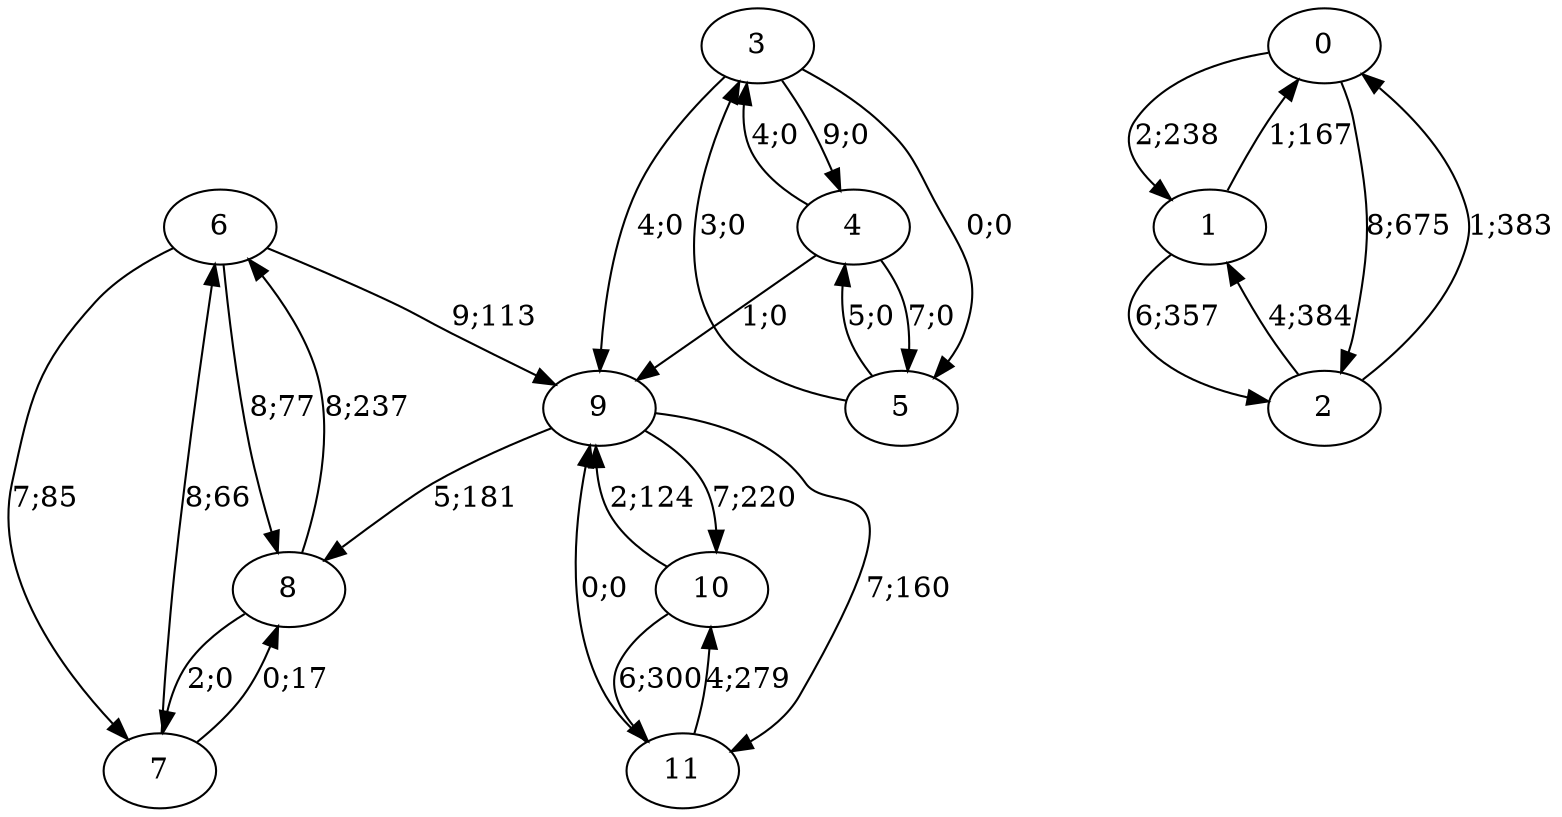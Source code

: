 digraph graph5678 {














6 -> 9 [color=black,label="9;113"]
6 -> 7 [color=black,label="7;85"]
6 -> 8 [color=black,label="8;77"]


7 -> 6 [color=black,label="8;66"]
7 -> 8 [color=black,label="0;17"]


8 -> 6 [color=black,label="8;237"]
8 -> 7 [color=black,label="2;0"]


























9 -> 8 [color=black,label="5;181"]
9 -> 10 [color=black,label="7;220"]
9 -> 11 [color=black,label="7;160"]


10 -> 9 [color=black,label="2;124"]
10 -> 11 [color=black,label="6;300"]


11 -> 9 [color=black,label="0;0"]
11 -> 10 [color=black,label="4;279"]








3 -> 9 [color=black,label="4;0"]
3 -> 4 [color=black,label="9;0"]
3 -> 5 [color=black,label="0;0"]


4 -> 9 [color=black,label="1;0"]
4 -> 3 [color=black,label="4;0"]
4 -> 5 [color=black,label="7;0"]


5 -> 3 [color=black,label="3;0"]
5 -> 4 [color=black,label="5;0"]














0 -> 1 [color=black,label="2;238"]
0 -> 2 [color=black,label="8;675"]


1 -> 0 [color=black,label="1;167"]
1 -> 2 [color=black,label="6;357"]


2 -> 0 [color=black,label="1;383"]
2 -> 1 [color=black,label="4;384"]



















}